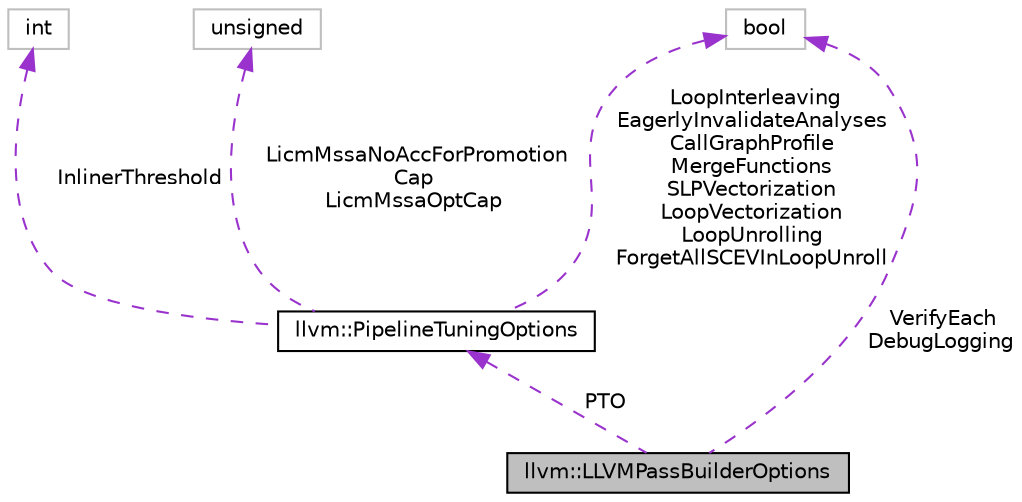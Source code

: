 digraph "llvm::LLVMPassBuilderOptions"
{
 // LATEX_PDF_SIZE
  bgcolor="transparent";
  edge [fontname="Helvetica",fontsize="10",labelfontname="Helvetica",labelfontsize="10"];
  node [fontname="Helvetica",fontsize="10",shape=record];
  Node1 [label="llvm::LLVMPassBuilderOptions",height=0.2,width=0.4,color="black", fillcolor="grey75", style="filled", fontcolor="black",tooltip="Helper struct for holding a set of builder options for LLVMRunPasses."];
  Node2 -> Node1 [dir="back",color="darkorchid3",fontsize="10",style="dashed",label=" PTO" ,fontname="Helvetica"];
  Node2 [label="llvm::PipelineTuningOptions",height=0.2,width=0.4,color="black",URL="$classllvm_1_1PipelineTuningOptions.html",tooltip="Tunable parameters for passes in the default pipelines."];
  Node3 -> Node2 [dir="back",color="darkorchid3",fontsize="10",style="dashed",label=" InlinerThreshold" ,fontname="Helvetica"];
  Node3 [label="int",height=0.2,width=0.4,color="grey75",tooltip=" "];
  Node4 -> Node2 [dir="back",color="darkorchid3",fontsize="10",style="dashed",label=" LoopInterleaving\nEagerlyInvalidateAnalyses\nCallGraphProfile\nMergeFunctions\nSLPVectorization\nLoopVectorization\nLoopUnrolling\nForgetAllSCEVInLoopUnroll" ,fontname="Helvetica"];
  Node4 [label="bool",height=0.2,width=0.4,color="grey75",tooltip=" "];
  Node5 -> Node2 [dir="back",color="darkorchid3",fontsize="10",style="dashed",label=" LicmMssaNoAccForPromotion\lCap\nLicmMssaOptCap" ,fontname="Helvetica"];
  Node5 [label="unsigned",height=0.2,width=0.4,color="grey75",tooltip=" "];
  Node4 -> Node1 [dir="back",color="darkorchid3",fontsize="10",style="dashed",label=" VerifyEach\nDebugLogging" ,fontname="Helvetica"];
}
